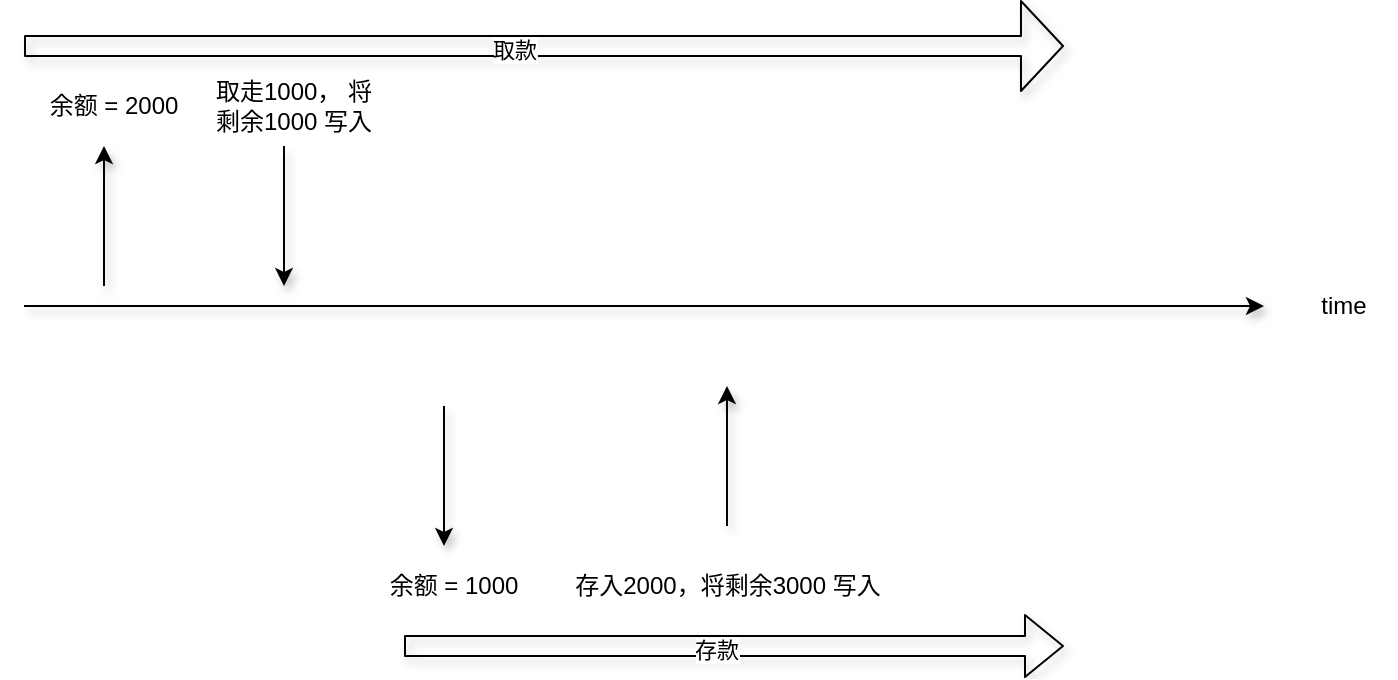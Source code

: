 <mxfile version="13.9.9" type="device"><diagram id="o2PgpiRa9J-cdl4JXogJ" name="第 1 页"><mxGraphModel dx="1106" dy="792" grid="1" gridSize="10" guides="1" tooltips="1" connect="1" arrows="1" fold="1" page="1" pageScale="1" pageWidth="827" pageHeight="1169" math="0" shadow="0"><root><mxCell id="0"/><object label="read-after-write-should-ok" id="1"><mxCell parent="0" visible="0"/></object><mxCell id="foPTA1viyiGtjUkJl8jo-63" value="mem buffer" style="rounded=1;whiteSpace=wrap;html=1;shadow=1;fillColor=#FF3333;strokeColor=none;" parent="1" vertex="1"><mxGeometry x="260" y="320" width="320" height="40" as="geometry"/></mxCell><mxCell id="5EhWtXGdjVQzzrtrHF21-1" value="" style="endArrow=classic;html=1;shadow=1;" parent="1" edge="1"><mxGeometry width="50" height="50" relative="1" as="geometry"><mxPoint x="30" y="180" as="sourcePoint"/><mxPoint x="640" y="180" as="targetPoint"/></mxGeometry></mxCell><mxCell id="5EhWtXGdjVQzzrtrHF21-4" value="" style="endArrow=classic;html=1;shadow=1;" parent="1" edge="1"><mxGeometry width="50" height="50" relative="1" as="geometry"><mxPoint x="140" y="190" as="sourcePoint"/><mxPoint x="140" y="250" as="targetPoint"/></mxGeometry></mxCell><mxCell id="5EhWtXGdjVQzzrtrHF21-5" value="write BGN" style="text;html=1;strokeColor=none;fillColor=none;align=center;verticalAlign=middle;whiteSpace=wrap;rounded=0;shadow=1;" parent="1" vertex="1"><mxGeometry x="100" y="260" width="90" height="20" as="geometry"/></mxCell><mxCell id="5EhWtXGdjVQzzrtrHF21-6" value="write FIN" style="text;html=1;strokeColor=none;fillColor=none;align=center;verticalAlign=middle;whiteSpace=wrap;rounded=0;shadow=1;" parent="1" vertex="1"><mxGeometry x="280" y="260" width="90" height="20" as="geometry"/></mxCell><mxCell id="5EhWtXGdjVQzzrtrHF21-7" value="" style="endArrow=classic;html=1;shadow=1;" parent="1" edge="1"><mxGeometry width="50" height="50" relative="1" as="geometry"><mxPoint x="330" y="200" as="sourcePoint"/><mxPoint x="330" y="260" as="targetPoint"/></mxGeometry></mxCell><mxCell id="5EhWtXGdjVQzzrtrHF21-10" value="P1" style="text;html=1;strokeColor=none;fillColor=none;align=center;verticalAlign=middle;whiteSpace=wrap;rounded=0;shadow=1;" parent="1" vertex="1"><mxGeometry x="100" y="200" width="40" height="20" as="geometry"/></mxCell><mxCell id="5EhWtXGdjVQzzrtrHF21-13" value="P1" style="text;html=1;strokeColor=none;fillColor=none;align=center;verticalAlign=middle;whiteSpace=wrap;rounded=0;shadow=1;" parent="1" vertex="1"><mxGeometry x="320" y="210" width="40" height="20" as="geometry"/></mxCell><mxCell id="5EhWtXGdjVQzzrtrHF21-15" value="time" style="text;html=1;strokeColor=none;fillColor=none;align=center;verticalAlign=middle;whiteSpace=wrap;rounded=0;shadow=1;" parent="1" vertex="1"><mxGeometry x="670" y="170" width="40" height="20" as="geometry"/></mxCell><mxCell id="foPTA1viyiGtjUkJl8jo-15" value="" style="endArrow=classic;html=1;shadow=1;" parent="1" edge="1"><mxGeometry width="50" height="50" relative="1" as="geometry"><mxPoint x="450" y="270" as="sourcePoint"/><mxPoint x="450" y="190" as="targetPoint"/></mxGeometry></mxCell><mxCell id="foPTA1viyiGtjUkJl8jo-16" value="read BGN" style="text;html=1;strokeColor=none;fillColor=none;align=center;verticalAlign=middle;whiteSpace=wrap;rounded=0;shadow=1;" parent="1" vertex="1"><mxGeometry x="414" y="290" width="86" height="20" as="geometry"/></mxCell><mxCell id="foPTA1viyiGtjUkJl8jo-17" value="" style="endArrow=classic;html=1;shadow=1;" parent="1" edge="1"><mxGeometry width="50" height="50" relative="1" as="geometry"><mxPoint x="522.5" y="270" as="sourcePoint"/><mxPoint x="522.5" y="190" as="targetPoint"/></mxGeometry></mxCell><mxCell id="foPTA1viyiGtjUkJl8jo-18" value="read FIN" style="text;html=1;strokeColor=none;fillColor=none;align=center;verticalAlign=middle;whiteSpace=wrap;rounded=0;shadow=1;" parent="1" vertex="1"><mxGeometry x="480" y="290" width="86" height="20" as="geometry"/></mxCell><mxCell id="foPTA1viyiGtjUkJl8jo-61" value="score=99" style="text;html=1;strokeColor=none;fillColor=none;align=center;verticalAlign=middle;whiteSpace=wrap;rounded=0;shadow=1;" parent="1" vertex="1"><mxGeometry x="310" y="330" width="60" height="20" as="geometry"/></mxCell><mxCell id="foPTA1viyiGtjUkJl8jo-62" value="assert(score==99) OK" style="text;html=1;strokeColor=none;fillColor=none;align=center;verticalAlign=middle;whiteSpace=wrap;rounded=0;shadow=1;" parent="1" vertex="1"><mxGeometry x="580" y="270" width="160" height="20" as="geometry"/></mxCell><mxCell id="foPTA1viyiGtjUkJl8jo-64" value="P1" style="text;html=1;strokeColor=none;fillColor=none;align=center;verticalAlign=middle;whiteSpace=wrap;rounded=0;shadow=1;" parent="1" vertex="1"><mxGeometry x="460" y="210" width="40" height="20" as="geometry"/></mxCell><mxCell id="foPTA1viyiGtjUkJl8jo-65" value="P1" style="text;html=1;strokeColor=none;fillColor=none;align=center;verticalAlign=middle;whiteSpace=wrap;rounded=0;shadow=1;" parent="1" vertex="1"><mxGeometry x="526" y="210" width="40" height="20" as="geometry"/></mxCell><object label="crash" id="foPTA1viyiGtjUkJl8jo-53"><mxCell parent="0" visible="0"/></object><mxCell id="foPTA1viyiGtjUkJl8jo-67" value="&lt;font color=&quot;#ff3333&quot;&gt;crash then reboot&lt;/font&gt;" style="text;html=1;strokeColor=none;fillColor=none;align=center;verticalAlign=middle;whiteSpace=wrap;rounded=0;shadow=1;" parent="foPTA1viyiGtjUkJl8jo-53" vertex="1"><mxGeometry x="300" y="290" width="150" height="20" as="geometry"/></mxCell><mxCell id="OvICahejj3wmQVf5AEvj-62" value="" style="endArrow=classic;html=1;shadow=1;" edge="1" parent="foPTA1viyiGtjUkJl8jo-53"><mxGeometry width="50" height="50" relative="1" as="geometry"><mxPoint x="380" y="270" as="sourcePoint"/><mxPoint x="380" y="190" as="targetPoint"/></mxGeometry></mxCell><object label="wal" id="OvICahejj3wmQVf5AEvj-21"><mxCell parent="0" visible="0"/></object><mxCell id="OvICahejj3wmQVf5AEvj-22" value="WAL buffer" style="rounded=1;whiteSpace=wrap;html=1;shadow=1;fillColor=#E6F7FC;" vertex="1" parent="OvICahejj3wmQVf5AEvj-21"><mxGeometry x="170" y="330" width="80" height="20" as="geometry"/></mxCell><mxCell id="OvICahejj3wmQVf5AEvj-24" value="" style="endArrow=classic;html=1;shadow=1;" edge="1" parent="OvICahejj3wmQVf5AEvj-21"><mxGeometry width="50" height="50" relative="1" as="geometry"><mxPoint x="209.5" y="250" as="sourcePoint"/><mxPoint x="209.5" y="310" as="targetPoint"/></mxGeometry></mxCell><mxCell id="OvICahejj3wmQVf5AEvj-25" value="disk" style="rounded=1;whiteSpace=wrap;html=1;strokeColor=none;shadow=1;fillColor=#E6F7FC;" vertex="1" parent="OvICahejj3wmQVf5AEvj-21"><mxGeometry x="20" y="410" width="790" height="90" as="geometry"/></mxCell><mxCell id="OvICahejj3wmQVf5AEvj-26" value="WAL" style="rounded=1;whiteSpace=wrap;html=1;shadow=1;strokeColor=none;fillColor=#00A0FD;" vertex="1" parent="OvICahejj3wmQVf5AEvj-21"><mxGeometry x="30" y="430" width="50" height="50" as="geometry"/></mxCell><mxCell id="OvICahejj3wmQVf5AEvj-27" value="WAL" style="rounded=1;whiteSpace=wrap;html=1;shadow=1;strokeColor=none;fillColor=#00A0FD;" vertex="1" parent="OvICahejj3wmQVf5AEvj-21"><mxGeometry x="130" y="430" width="50" height="50" as="geometry"/></mxCell><mxCell id="OvICahejj3wmQVf5AEvj-28" value="score=99" style="rounded=1;whiteSpace=wrap;html=1;shadow=1;strokeColor=none;fillColor=#00A0FD;" vertex="1" parent="OvICahejj3wmQVf5AEvj-21"><mxGeometry x="180" y="430" width="60" height="50" as="geometry"/></mxCell><mxCell id="OvICahejj3wmQVf5AEvj-29" value="" style="rounded=1;whiteSpace=wrap;html=1;fillColor=#00A0FD;" vertex="1" parent="OvICahejj3wmQVf5AEvj-21"><mxGeometry x="471" y="425" width="319" height="65" as="geometry"/></mxCell><mxCell id="OvICahejj3wmQVf5AEvj-30" value="Page1" style="rounded=1;whiteSpace=wrap;html=1;fillColor=#00A0FD;" vertex="1" parent="OvICahejj3wmQVf5AEvj-21"><mxGeometry x="493" y="436.5" width="60" height="37" as="geometry"/></mxCell><mxCell id="OvICahejj3wmQVf5AEvj-31" value="Page2" style="rounded=1;whiteSpace=wrap;html=1;fillColor=#00A0FD;" vertex="1" parent="OvICahejj3wmQVf5AEvj-21"><mxGeometry x="600.5" y="436.5" width="60" height="37" as="geometry"/></mxCell><mxCell id="OvICahejj3wmQVf5AEvj-32" value="Page3" style="rounded=1;whiteSpace=wrap;html=1;fillColor=#00A0FD;" vertex="1" parent="OvICahejj3wmQVf5AEvj-21"><mxGeometry x="710" y="436.5" width="60" height="37" as="geometry"/></mxCell><mxCell id="OvICahejj3wmQVf5AEvj-33" value="" style="edgeStyle=orthogonalEdgeStyle;rounded=0;orthogonalLoop=1;jettySize=auto;html=1;strokeColor=#FFFFFF;" edge="1" parent="OvICahejj3wmQVf5AEvj-21" source="OvICahejj3wmQVf5AEvj-34" target="OvICahejj3wmQVf5AEvj-29"><mxGeometry relative="1" as="geometry"/></mxCell><mxCell id="OvICahejj3wmQVf5AEvj-34" value="write dirty&amp;nbsp;periodically" style="text;html=1;strokeColor=none;fillColor=none;align=center;verticalAlign=middle;whiteSpace=wrap;rounded=0;" vertex="1" parent="OvICahejj3wmQVf5AEvj-21"><mxGeometry x="553" y="380" width="160" height="20" as="geometry"/></mxCell><mxCell id="OvICahejj3wmQVf5AEvj-35" value="write wal" style="text;html=1;strokeColor=none;fillColor=none;align=center;verticalAlign=middle;whiteSpace=wrap;rounded=0;" vertex="1" parent="OvICahejj3wmQVf5AEvj-21"><mxGeometry x="130" y="380" width="90" height="20" as="geometry"/></mxCell><mxCell id="OvICahejj3wmQVf5AEvj-36" value="" style="endArrow=classic;html=1;shadow=1;" edge="1" parent="OvICahejj3wmQVf5AEvj-21"><mxGeometry width="50" height="50" relative="1" as="geometry"><mxPoint x="413" y="410" as="sourcePoint"/><mxPoint x="413" y="370" as="targetPoint"/></mxGeometry></mxCell><mxCell id="OvICahejj3wmQVf5AEvj-37" value="replay WAL" style="text;html=1;strokeColor=none;fillColor=none;align=center;verticalAlign=middle;whiteSpace=wrap;rounded=0;shadow=1;" vertex="1" parent="OvICahejj3wmQVf5AEvj-21"><mxGeometry x="420" y="380" width="80" height="20" as="geometry"/></mxCell><mxCell id="OvICahejj3wmQVf5AEvj-38" value="WAL" style="rounded=1;whiteSpace=wrap;html=1;shadow=1;strokeColor=none;fillColor=#00A0FD;" vertex="1" parent="OvICahejj3wmQVf5AEvj-21"><mxGeometry x="80" y="430" width="50" height="50" as="geometry"/></mxCell><mxCell id="OvICahejj3wmQVf5AEvj-39" value="" style="endArrow=classic;html=1;shadow=1;" edge="1" parent="OvICahejj3wmQVf5AEvj-21"><mxGeometry width="50" height="50" relative="1" as="geometry"><mxPoint x="553" y="365" as="sourcePoint"/><mxPoint x="553" y="425" as="targetPoint"/></mxGeometry></mxCell><mxCell id="OvICahejj3wmQVf5AEvj-40" value="" style="endArrow=classic;html=1;shadow=1;" edge="1" parent="OvICahejj3wmQVf5AEvj-21"><mxGeometry width="50" height="50" relative="1" as="geometry"><mxPoint x="209" y="365" as="sourcePoint"/><mxPoint x="209" y="425" as="targetPoint"/></mxGeometry></mxCell><mxCell id="OvICahejj3wmQVf5AEvj-48" value="write buffer" style="text;html=1;strokeColor=none;fillColor=none;align=center;verticalAlign=middle;whiteSpace=wrap;rounded=0;" vertex="1" parent="OvICahejj3wmQVf5AEvj-21"><mxGeometry x="240" y="290" width="90" height="20" as="geometry"/></mxCell><mxCell id="OvICahejj3wmQVf5AEvj-49" value="" style="endArrow=classic;html=1;shadow=1;" edge="1" parent="OvICahejj3wmQVf5AEvj-21"><mxGeometry width="50" height="50" relative="1" as="geometry"><mxPoint x="290" y="230" as="sourcePoint"/><mxPoint x="290" y="290" as="targetPoint"/></mxGeometry></mxCell><object label="concurrency" id="OvICahejj3wmQVf5AEvj-42"><mxCell parent="0" visible="0"/></object><mxCell id="OvICahejj3wmQVf5AEvj-63" value="" style="endArrow=classic;html=1;shadow=1;sketch=0;" edge="1" parent="OvICahejj3wmQVf5AEvj-42"><mxGeometry width="50" height="50" relative="1" as="geometry"><mxPoint x="250" y="180" as="sourcePoint"/><mxPoint x="250" y="110" as="targetPoint"/></mxGeometry></mxCell><mxCell id="OvICahejj3wmQVf5AEvj-64" value="P3 read" style="text;html=1;fillColor=none;align=center;verticalAlign=middle;whiteSpace=wrap;rounded=0;shadow=1;sketch=0;strokeColor=#000000;" vertex="1" parent="OvICahejj3wmQVf5AEvj-42"><mxGeometry x="190" y="140" width="50" height="20" as="geometry"/></mxCell><mxCell id="OvICahejj3wmQVf5AEvj-67" value="P2 read" style="text;html=1;fillColor=none;align=center;verticalAlign=middle;whiteSpace=wrap;rounded=0;shadow=1;sketch=0;strokeColor=#000000;" vertex="1" parent="OvICahejj3wmQVf5AEvj-42"><mxGeometry x="20" y="130" width="50" height="20" as="geometry"/></mxCell><mxCell id="OvICahejj3wmQVf5AEvj-68" value="P5 read" style="text;html=1;fillColor=none;align=center;verticalAlign=middle;whiteSpace=wrap;rounded=0;shadow=1;sketch=0;strokeColor=#000000;" vertex="1" parent="OvICahejj3wmQVf5AEvj-42"><mxGeometry x="380" y="130" width="50" height="20" as="geometry"/></mxCell><mxCell id="OvICahejj3wmQVf5AEvj-69" value="" style="endArrow=classic;html=1;shadow=1;sketch=0;" edge="1" parent="OvICahejj3wmQVf5AEvj-42"><mxGeometry width="50" height="50" relative="1" as="geometry"><mxPoint x="369" y="175" as="sourcePoint"/><mxPoint x="369" y="105" as="targetPoint"/></mxGeometry></mxCell><mxCell id="OvICahejj3wmQVf5AEvj-70" value="" style="endArrow=classic;html=1;shadow=1;sketch=0;" edge="1" parent="OvICahejj3wmQVf5AEvj-42"><mxGeometry width="50" height="50" relative="1" as="geometry"><mxPoint x="80" y="170" as="sourcePoint"/><mxPoint x="80" y="100" as="targetPoint"/></mxGeometry></mxCell><object label="crash_when_concurrency" id="OvICahejj3wmQVf5AEvj-71"><mxCell parent="0" visible="0"/></object><mxCell id="OvICahejj3wmQVf5AEvj-72" value="&lt;font color=&quot;#ff3333&quot;&gt;crash then reboot&lt;/font&gt;" style="text;html=1;strokeColor=none;fillColor=none;align=center;verticalAlign=middle;whiteSpace=wrap;rounded=0;shadow=1;" vertex="1" parent="OvICahejj3wmQVf5AEvj-71"><mxGeometry x="190" y="50" width="150" height="20" as="geometry"/></mxCell><mxCell id="OvICahejj3wmQVf5AEvj-73" value="" style="endArrow=classic;html=1;shadow=1;" edge="1" parent="OvICahejj3wmQVf5AEvj-71"><mxGeometry width="50" height="50" relative="1" as="geometry"><mxPoint x="270" y="170" as="sourcePoint"/><mxPoint x="270" y="90" as="targetPoint"/></mxGeometry></mxCell><object label="bank_transaction" id="OvICahejj3wmQVf5AEvj-74"><mxCell parent="0"/></object><mxCell id="OvICahejj3wmQVf5AEvj-75" value="" style="endArrow=classic;html=1;shadow=1;strokeColor=#000000;" edge="1" parent="OvICahejj3wmQVf5AEvj-74"><mxGeometry width="50" height="50" relative="1" as="geometry"><mxPoint x="120" y="280" as="sourcePoint"/><mxPoint x="740" y="280" as="targetPoint"/></mxGeometry></mxCell><mxCell id="OvICahejj3wmQVf5AEvj-76" value="" style="endArrow=classic;html=1;shadow=1;strokeColor=#000000;" edge="1" parent="OvICahejj3wmQVf5AEvj-74"><mxGeometry width="50" height="50" relative="1" as="geometry"><mxPoint x="160" y="270" as="sourcePoint"/><mxPoint x="160" y="200" as="targetPoint"/></mxGeometry></mxCell><mxCell id="OvICahejj3wmQVf5AEvj-77" value="time" style="text;html=1;strokeColor=none;fillColor=none;align=center;verticalAlign=middle;whiteSpace=wrap;rounded=0;shadow=1;" vertex="1" parent="OvICahejj3wmQVf5AEvj-74"><mxGeometry x="760" y="270" width="40" height="20" as="geometry"/></mxCell><mxCell id="OvICahejj3wmQVf5AEvj-78" value="" style="shape=flexArrow;endArrow=classic;html=1;shadow=1;strokeColor=#000000;" edge="1" parent="OvICahejj3wmQVf5AEvj-74"><mxGeometry width="50" height="50" relative="1" as="geometry"><mxPoint x="310" y="450" as="sourcePoint"/><mxPoint x="640" y="450" as="targetPoint"/></mxGeometry></mxCell><mxCell id="OvICahejj3wmQVf5AEvj-79" value="存款" style="edgeLabel;html=1;align=center;verticalAlign=middle;resizable=0;points=[];" vertex="1" connectable="0" parent="OvICahejj3wmQVf5AEvj-78"><mxGeometry x="-0.058" y="-2" relative="1" as="geometry"><mxPoint as="offset"/></mxGeometry></mxCell><mxCell id="OvICahejj3wmQVf5AEvj-80" value="" style="shape=flexArrow;endArrow=classic;html=1;shadow=1;strokeColor=#000000;endWidth=34;endSize=6.67;" edge="1" parent="OvICahejj3wmQVf5AEvj-74"><mxGeometry width="50" height="50" relative="1" as="geometry"><mxPoint x="120" y="150" as="sourcePoint"/><mxPoint x="640" y="150" as="targetPoint"/></mxGeometry></mxCell><mxCell id="OvICahejj3wmQVf5AEvj-81" value="取款" style="edgeLabel;html=1;align=center;verticalAlign=middle;resizable=0;points=[];" vertex="1" connectable="0" parent="OvICahejj3wmQVf5AEvj-80"><mxGeometry x="-0.058" y="-2" relative="1" as="geometry"><mxPoint as="offset"/></mxGeometry></mxCell><mxCell id="OvICahejj3wmQVf5AEvj-82" value="余额 = 2000" style="text;html=1;strokeColor=none;fillColor=none;align=center;verticalAlign=middle;whiteSpace=wrap;rounded=0;shadow=1;" vertex="1" parent="OvICahejj3wmQVf5AEvj-74"><mxGeometry x="120" y="170" width="90" height="20" as="geometry"/></mxCell><mxCell id="OvICahejj3wmQVf5AEvj-83" value="" style="endArrow=classic;html=1;shadow=1;strokeColor=#000000;" edge="1" parent="OvICahejj3wmQVf5AEvj-74"><mxGeometry width="50" height="50" relative="1" as="geometry"><mxPoint x="250" y="200" as="sourcePoint"/><mxPoint x="250" y="270" as="targetPoint"/></mxGeometry></mxCell><mxCell id="OvICahejj3wmQVf5AEvj-84" value="取走1000， 将剩余1000 写入" style="text;html=1;strokeColor=none;fillColor=none;align=center;verticalAlign=middle;whiteSpace=wrap;rounded=0;shadow=1;" vertex="1" parent="OvICahejj3wmQVf5AEvj-74"><mxGeometry x="210" y="170" width="90" height="20" as="geometry"/></mxCell><mxCell id="OvICahejj3wmQVf5AEvj-85" value="" style="endArrow=classic;html=1;shadow=1;strokeColor=#000000;" edge="1" parent="OvICahejj3wmQVf5AEvj-74"><mxGeometry width="50" height="50" relative="1" as="geometry"><mxPoint x="330" y="330" as="sourcePoint"/><mxPoint x="330" y="400" as="targetPoint"/></mxGeometry></mxCell><mxCell id="OvICahejj3wmQVf5AEvj-86" value="余额 = 1000" style="text;html=1;strokeColor=none;fillColor=none;align=center;verticalAlign=middle;whiteSpace=wrap;rounded=0;shadow=1;" vertex="1" parent="OvICahejj3wmQVf5AEvj-74"><mxGeometry x="290" y="410" width="90" height="20" as="geometry"/></mxCell><mxCell id="OvICahejj3wmQVf5AEvj-87" value="存入2000，将剩余3000 写入" style="text;html=1;strokeColor=none;fillColor=none;align=center;verticalAlign=middle;whiteSpace=wrap;rounded=0;shadow=1;" vertex="1" parent="OvICahejj3wmQVf5AEvj-74"><mxGeometry x="394" y="410" width="156" height="20" as="geometry"/></mxCell><mxCell id="OvICahejj3wmQVf5AEvj-88" value="" style="endArrow=classic;html=1;shadow=1;strokeColor=#000000;" edge="1" parent="OvICahejj3wmQVf5AEvj-74"><mxGeometry width="50" height="50" relative="1" as="geometry"><mxPoint x="471.5" y="390" as="sourcePoint"/><mxPoint x="471.5" y="320" as="targetPoint"/></mxGeometry></mxCell></root></mxGraphModel></diagram></mxfile>
